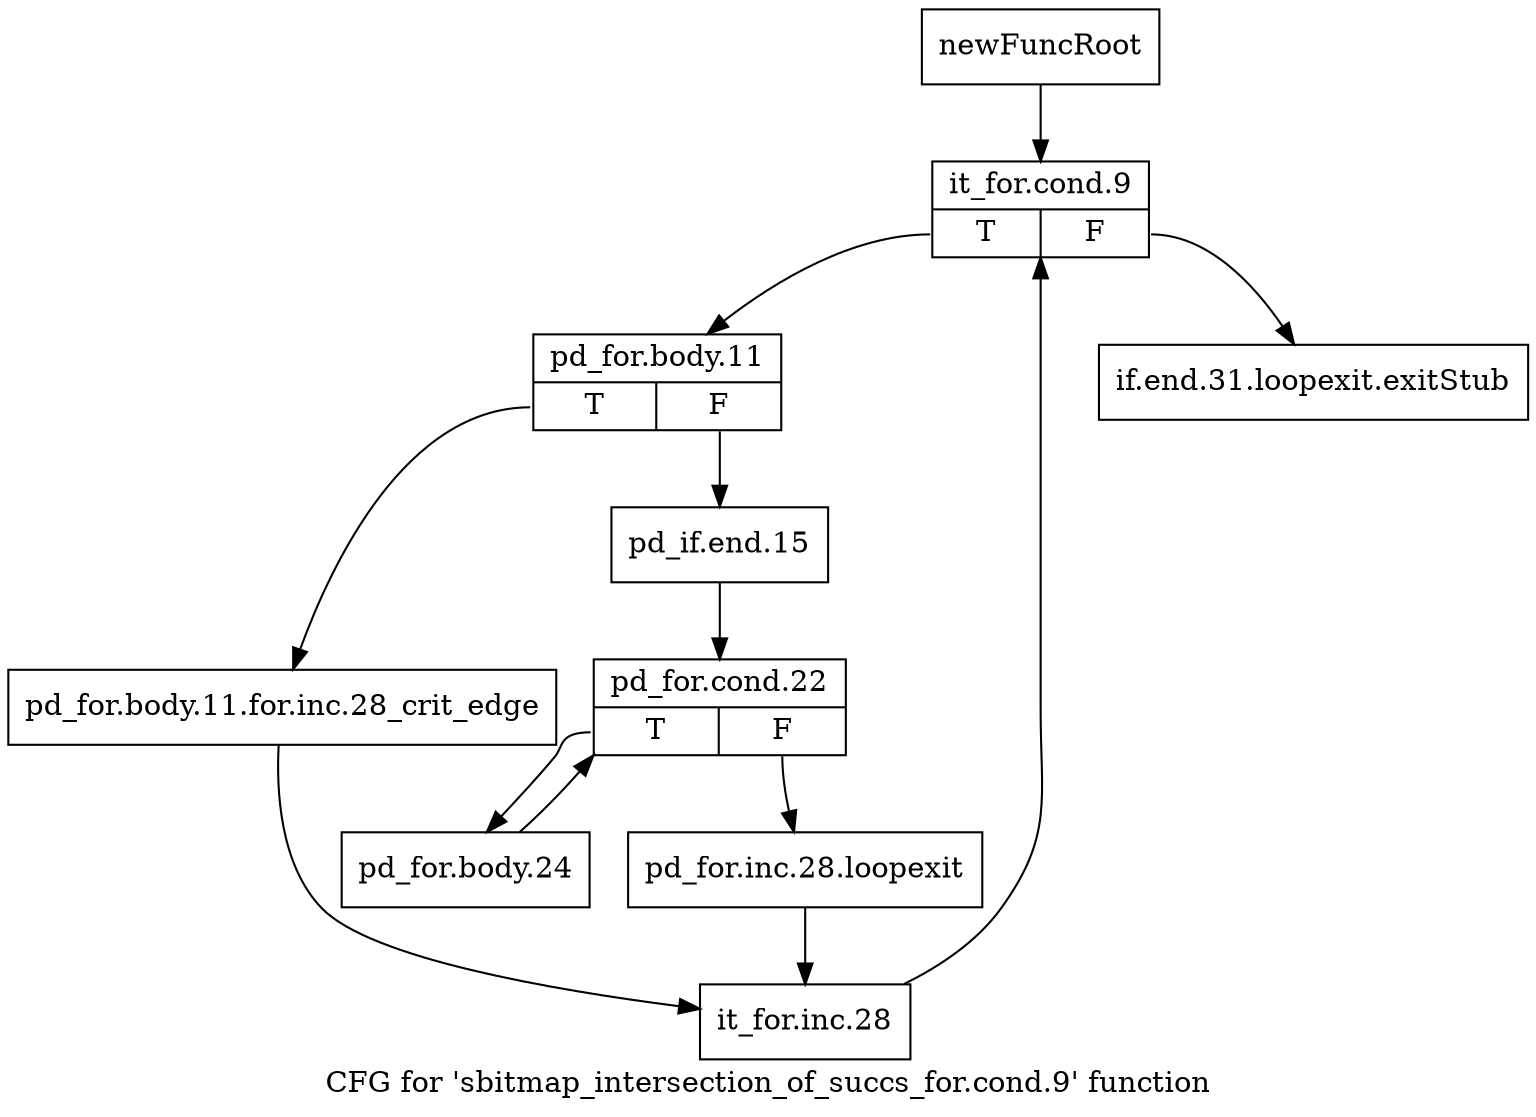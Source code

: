 digraph "CFG for 'sbitmap_intersection_of_succs_for.cond.9' function" {
	label="CFG for 'sbitmap_intersection_of_succs_for.cond.9' function";

	Node0xc139530 [shape=record,label="{newFuncRoot}"];
	Node0xc139530 -> Node0xc1395d0;
	Node0xc139580 [shape=record,label="{if.end.31.loopexit.exitStub}"];
	Node0xc1395d0 [shape=record,label="{it_for.cond.9|{<s0>T|<s1>F}}"];
	Node0xc1395d0:s0 -> Node0xc139620;
	Node0xc1395d0:s1 -> Node0xc139580;
	Node0xc139620 [shape=record,label="{pd_for.body.11|{<s0>T|<s1>F}}"];
	Node0xc139620:s0 -> Node0xc1397b0;
	Node0xc139620:s1 -> Node0xc139670;
	Node0xc139670 [shape=record,label="{pd_if.end.15}"];
	Node0xc139670 -> Node0xc1396c0;
	Node0xc1396c0 [shape=record,label="{pd_for.cond.22|{<s0>T|<s1>F}}"];
	Node0xc1396c0:s0 -> Node0xc139760;
	Node0xc1396c0:s1 -> Node0xc139710;
	Node0xc139710 [shape=record,label="{pd_for.inc.28.loopexit}"];
	Node0xc139710 -> Node0xc139800;
	Node0xc139760 [shape=record,label="{pd_for.body.24}"];
	Node0xc139760 -> Node0xc1396c0;
	Node0xc1397b0 [shape=record,label="{pd_for.body.11.for.inc.28_crit_edge}"];
	Node0xc1397b0 -> Node0xc139800;
	Node0xc139800 [shape=record,label="{it_for.inc.28}"];
	Node0xc139800 -> Node0xc1395d0;
}
